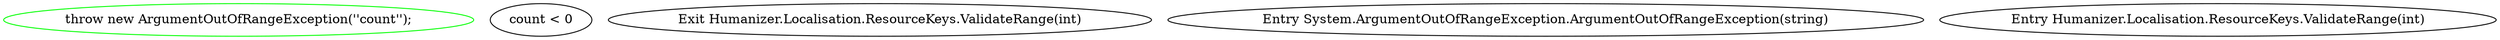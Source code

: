 digraph  {
d2 [cluster="Humanizer.Localisation.ResourceKeys.ValidateRange(int)", color=green, community=0, label="throw new ArgumentOutOfRangeException(''count'');", prediction=0, span="12-12"];
d1 [cluster="Humanizer.Localisation.ResourceKeys.ValidateRange(int)", label="count < 0", span="11-11"];
d3 [cluster="Humanizer.Localisation.ResourceKeys.ValidateRange(int)", label="Exit Humanizer.Localisation.ResourceKeys.ValidateRange(int)", span="9-9"];
d4 [cluster="System.ArgumentOutOfRangeException.ArgumentOutOfRangeException(string)", label="Entry System.ArgumentOutOfRangeException.ArgumentOutOfRangeException(string)", span="0-0"];
d0 [cluster="Humanizer.Localisation.ResourceKeys.ValidateRange(int)", label="Entry Humanizer.Localisation.ResourceKeys.ValidateRange(int)", span="9-9"];
}
